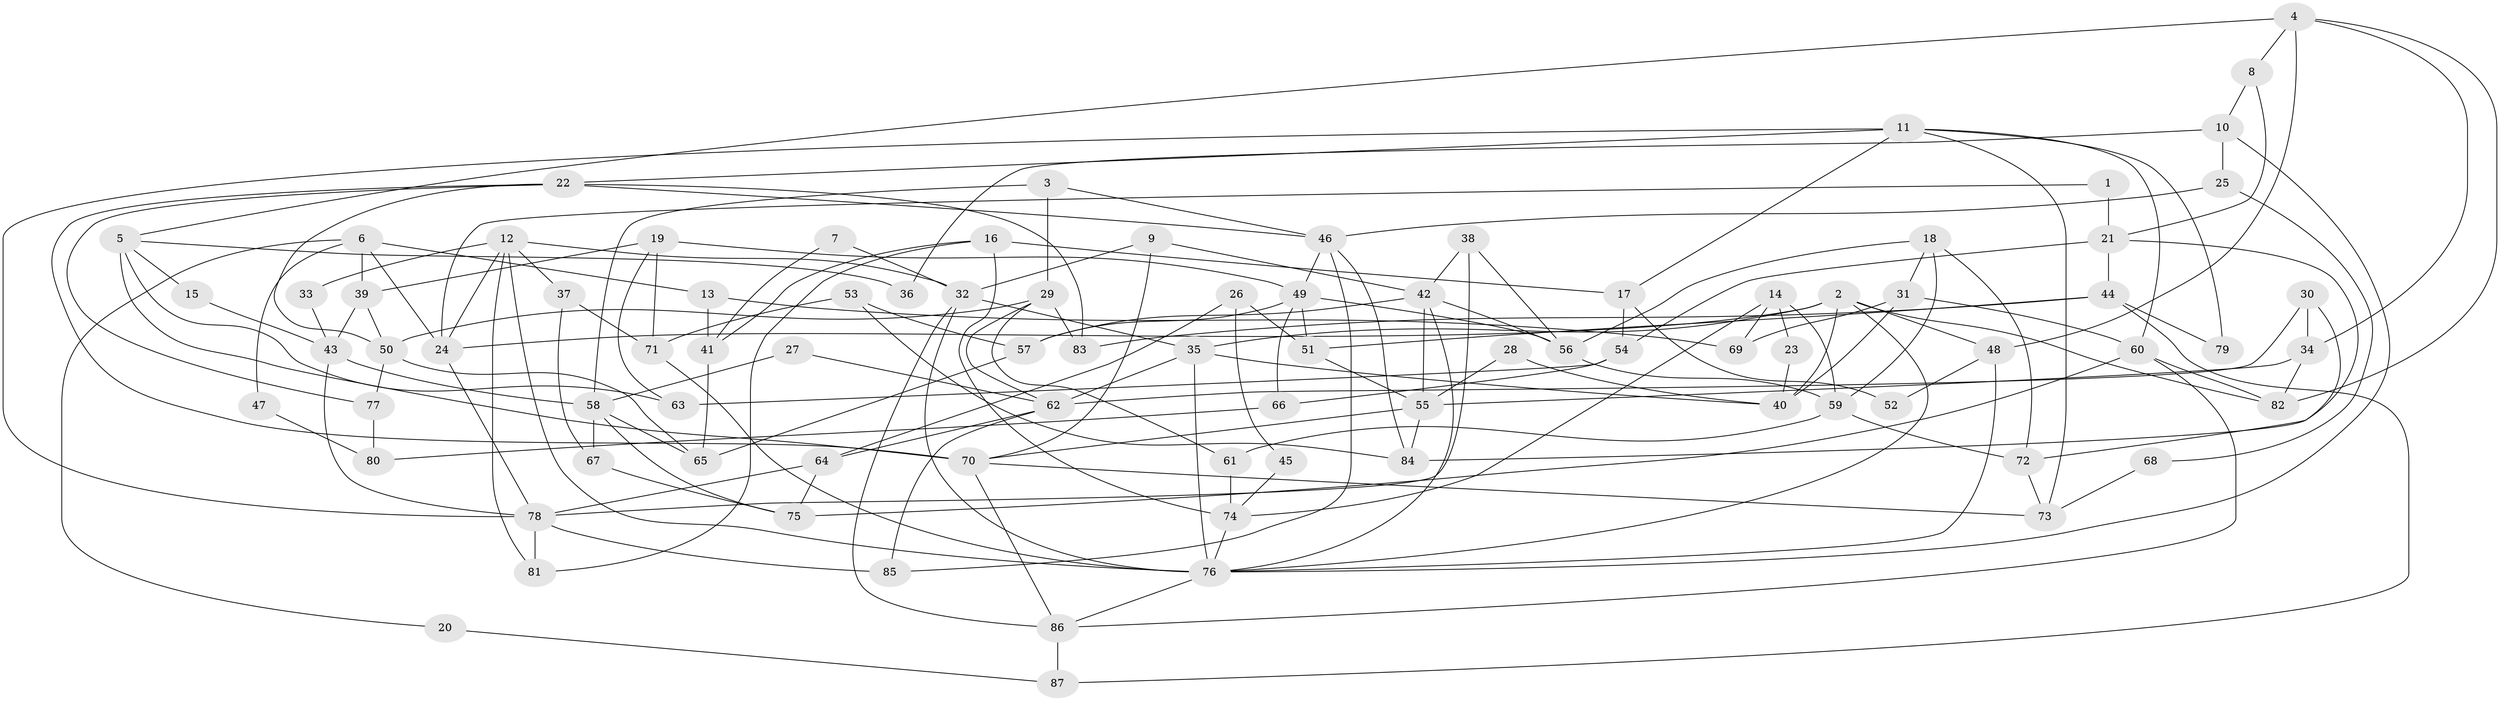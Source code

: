 // Generated by graph-tools (version 1.1) at 2025/15/03/09/25 04:15:08]
// undirected, 87 vertices, 174 edges
graph export_dot {
graph [start="1"]
  node [color=gray90,style=filled];
  1;
  2;
  3;
  4;
  5;
  6;
  7;
  8;
  9;
  10;
  11;
  12;
  13;
  14;
  15;
  16;
  17;
  18;
  19;
  20;
  21;
  22;
  23;
  24;
  25;
  26;
  27;
  28;
  29;
  30;
  31;
  32;
  33;
  34;
  35;
  36;
  37;
  38;
  39;
  40;
  41;
  42;
  43;
  44;
  45;
  46;
  47;
  48;
  49;
  50;
  51;
  52;
  53;
  54;
  55;
  56;
  57;
  58;
  59;
  60;
  61;
  62;
  63;
  64;
  65;
  66;
  67;
  68;
  69;
  70;
  71;
  72;
  73;
  74;
  75;
  76;
  77;
  78;
  79;
  80;
  81;
  82;
  83;
  84;
  85;
  86;
  87;
  1 -- 21;
  1 -- 24;
  2 -- 48;
  2 -- 35;
  2 -- 24;
  2 -- 40;
  2 -- 76;
  2 -- 82;
  3 -- 58;
  3 -- 46;
  3 -- 29;
  4 -- 82;
  4 -- 34;
  4 -- 5;
  4 -- 8;
  4 -- 48;
  5 -- 70;
  5 -- 15;
  5 -- 36;
  5 -- 63;
  6 -- 39;
  6 -- 24;
  6 -- 13;
  6 -- 20;
  6 -- 47;
  7 -- 41;
  7 -- 32;
  8 -- 21;
  8 -- 10;
  9 -- 32;
  9 -- 42;
  9 -- 70;
  10 -- 76;
  10 -- 25;
  10 -- 36;
  11 -- 78;
  11 -- 60;
  11 -- 17;
  11 -- 22;
  11 -- 73;
  11 -- 79;
  12 -- 76;
  12 -- 32;
  12 -- 24;
  12 -- 33;
  12 -- 37;
  12 -- 81;
  13 -- 69;
  13 -- 41;
  14 -- 59;
  14 -- 74;
  14 -- 23;
  14 -- 69;
  15 -- 43;
  16 -- 81;
  16 -- 74;
  16 -- 17;
  16 -- 41;
  17 -- 52;
  17 -- 54;
  18 -- 72;
  18 -- 56;
  18 -- 31;
  18 -- 59;
  19 -- 49;
  19 -- 63;
  19 -- 39;
  19 -- 71;
  20 -- 87;
  21 -- 44;
  21 -- 84;
  21 -- 54;
  22 -- 50;
  22 -- 46;
  22 -- 70;
  22 -- 77;
  22 -- 83;
  23 -- 40;
  24 -- 78;
  25 -- 46;
  25 -- 68;
  26 -- 64;
  26 -- 51;
  26 -- 45;
  27 -- 62;
  27 -- 58;
  28 -- 55;
  28 -- 40;
  29 -- 62;
  29 -- 50;
  29 -- 61;
  29 -- 83;
  30 -- 62;
  30 -- 72;
  30 -- 34;
  31 -- 40;
  31 -- 60;
  31 -- 69;
  32 -- 76;
  32 -- 86;
  32 -- 35;
  33 -- 43;
  34 -- 55;
  34 -- 82;
  35 -- 76;
  35 -- 40;
  35 -- 62;
  37 -- 71;
  37 -- 67;
  38 -- 42;
  38 -- 78;
  38 -- 56;
  39 -- 43;
  39 -- 50;
  41 -- 65;
  42 -- 76;
  42 -- 56;
  42 -- 55;
  42 -- 57;
  43 -- 78;
  43 -- 58;
  44 -- 51;
  44 -- 83;
  44 -- 79;
  44 -- 87;
  45 -- 74;
  46 -- 84;
  46 -- 49;
  46 -- 85;
  47 -- 80;
  48 -- 76;
  48 -- 52;
  49 -- 57;
  49 -- 51;
  49 -- 56;
  49 -- 66;
  50 -- 65;
  50 -- 77;
  51 -- 55;
  53 -- 57;
  53 -- 71;
  53 -- 84;
  54 -- 63;
  54 -- 66;
  55 -- 70;
  55 -- 84;
  56 -- 59;
  57 -- 65;
  58 -- 65;
  58 -- 67;
  58 -- 75;
  59 -- 61;
  59 -- 72;
  60 -- 82;
  60 -- 75;
  60 -- 86;
  61 -- 74;
  62 -- 85;
  62 -- 64;
  64 -- 75;
  64 -- 78;
  66 -- 80;
  67 -- 75;
  68 -- 73;
  70 -- 73;
  70 -- 86;
  71 -- 76;
  72 -- 73;
  74 -- 76;
  76 -- 86;
  77 -- 80;
  78 -- 81;
  78 -- 85;
  86 -- 87;
}

